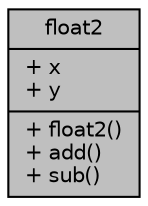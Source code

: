 digraph "float2"
{
 // LATEX_PDF_SIZE
  edge [fontname="Helvetica",fontsize="10",labelfontname="Helvetica",labelfontsize="10"];
  node [fontname="Helvetica",fontsize="10",shape=record];
  Node1 [label="{float2\n|+ x\l+ y\l|+ float2()\l+ add()\l+ sub()\l}",height=0.2,width=0.4,color="black", fillcolor="grey75", style="filled", fontcolor="black",tooltip="Represents a 2D vector of floats for use on both the CPU and GPU."];
}

